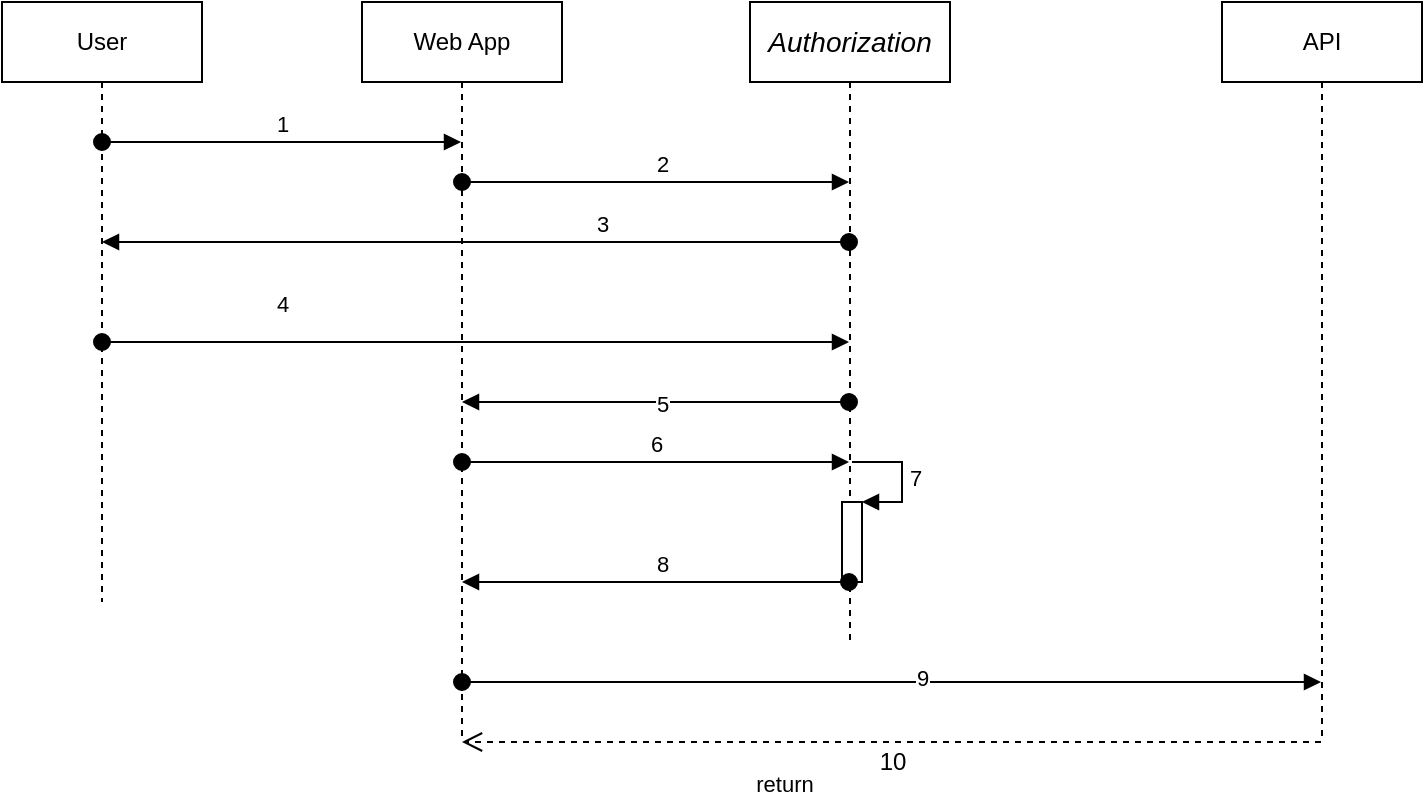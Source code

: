 <mxfile version="13.9.5" type="device"><diagram id="Yj9iPbVus5Bospuu0Pqf" name="Página-1"><mxGraphModel dx="868" dy="534" grid="1" gridSize="10" guides="1" tooltips="1" connect="1" arrows="1" fold="1" page="1" pageScale="1" pageWidth="827" pageHeight="1169" math="0" shadow="0"><root><mxCell id="0"/><mxCell id="1" parent="0"/><mxCell id="sLsSTGe6SAXWRnNQK--J-1" value="User" style="shape=umlLifeline;perimeter=lifelinePerimeter;whiteSpace=wrap;html=1;container=1;collapsible=0;recursiveResize=0;outlineConnect=0;" vertex="1" parent="1"><mxGeometry x="40" y="110" width="100" height="300" as="geometry"/></mxCell><mxCell id="sLsSTGe6SAXWRnNQK--J-5" value="1" style="html=1;verticalAlign=bottom;startArrow=oval;startFill=1;endArrow=block;startSize=8;" edge="1" parent="sLsSTGe6SAXWRnNQK--J-1" target="sLsSTGe6SAXWRnNQK--J-2"><mxGeometry width="60" relative="1" as="geometry"><mxPoint x="50" y="70" as="sourcePoint"/><mxPoint x="110" y="70" as="targetPoint"/></mxGeometry></mxCell><mxCell id="sLsSTGe6SAXWRnNQK--J-8" value="4" style="html=1;verticalAlign=bottom;startArrow=oval;startFill=1;endArrow=block;startSize=8;" edge="1" parent="sLsSTGe6SAXWRnNQK--J-1" target="sLsSTGe6SAXWRnNQK--J-3"><mxGeometry x="-0.518" y="10" width="60" relative="1" as="geometry"><mxPoint x="50" y="170" as="sourcePoint"/><mxPoint x="110" y="170" as="targetPoint"/><mxPoint as="offset"/></mxGeometry></mxCell><mxCell id="sLsSTGe6SAXWRnNQK--J-2" value="Web App" style="shape=umlLifeline;perimeter=lifelinePerimeter;whiteSpace=wrap;html=1;container=1;collapsible=0;recursiveResize=0;outlineConnect=0;" vertex="1" parent="1"><mxGeometry x="220" y="110" width="100" height="370" as="geometry"/></mxCell><mxCell id="sLsSTGe6SAXWRnNQK--J-3" value="&lt;span class=&quot;normaltextrun&quot;&gt;&lt;i&gt;&lt;span style=&quot;font-size: 10.5pt ; line-height: 110% ; font-family: &amp;#34;arial&amp;#34; , sans-serif&quot;&gt;Authorization&lt;/span&gt;&lt;/i&gt;&lt;/span&gt;" style="shape=umlLifeline;perimeter=lifelinePerimeter;whiteSpace=wrap;html=1;container=1;collapsible=0;recursiveResize=0;outlineConnect=0;" vertex="1" parent="1"><mxGeometry x="414" y="110" width="100" height="320" as="geometry"/></mxCell><mxCell id="sLsSTGe6SAXWRnNQK--J-15" value="" style="html=1;points=[];perimeter=orthogonalPerimeter;" vertex="1" parent="sLsSTGe6SAXWRnNQK--J-3"><mxGeometry x="46" y="250" width="10" height="40" as="geometry"/></mxCell><mxCell id="sLsSTGe6SAXWRnNQK--J-16" value="7" style="edgeStyle=orthogonalEdgeStyle;html=1;align=left;spacingLeft=2;endArrow=block;rounded=0;entryX=1;entryY=0;" edge="1" target="sLsSTGe6SAXWRnNQK--J-15" parent="sLsSTGe6SAXWRnNQK--J-3"><mxGeometry relative="1" as="geometry"><mxPoint x="51" y="230" as="sourcePoint"/><Array as="points"><mxPoint x="76" y="230"/></Array></mxGeometry></mxCell><mxCell id="sLsSTGe6SAXWRnNQK--J-4" value="API" style="shape=umlLifeline;perimeter=lifelinePerimeter;whiteSpace=wrap;html=1;container=1;collapsible=0;recursiveResize=0;outlineConnect=0;" vertex="1" parent="1"><mxGeometry x="650" y="110" width="100" height="370" as="geometry"/></mxCell><mxCell id="sLsSTGe6SAXWRnNQK--J-7" value="3" style="html=1;verticalAlign=bottom;startArrow=oval;startFill=1;endArrow=block;startSize=8;" edge="1" parent="1" source="sLsSTGe6SAXWRnNQK--J-3" target="sLsSTGe6SAXWRnNQK--J-1"><mxGeometry x="-0.34" width="60" relative="1" as="geometry"><mxPoint x="410" y="280" as="sourcePoint"/><mxPoint x="470" y="280" as="targetPoint"/><Array as="points"><mxPoint x="320" y="230"/></Array><mxPoint as="offset"/></mxGeometry></mxCell><mxCell id="sLsSTGe6SAXWRnNQK--J-6" value="2" style="html=1;verticalAlign=bottom;startArrow=oval;startFill=1;endArrow=block;startSize=8;" edge="1" parent="1" source="sLsSTGe6SAXWRnNQK--J-2" target="sLsSTGe6SAXWRnNQK--J-3"><mxGeometry x="0.036" width="60" relative="1" as="geometry"><mxPoint x="270" y="190" as="sourcePoint"/><mxPoint x="330" y="190" as="targetPoint"/><Array as="points"><mxPoint x="340" y="200"/></Array><mxPoint as="offset"/></mxGeometry></mxCell><mxCell id="sLsSTGe6SAXWRnNQK--J-10" value="5" style="html=1;verticalAlign=bottom;startArrow=oval;startFill=1;endArrow=block;startSize=8;" edge="1" parent="1" source="sLsSTGe6SAXWRnNQK--J-3" target="sLsSTGe6SAXWRnNQK--J-2"><mxGeometry x="-0.036" y="10" width="60" relative="1" as="geometry"><mxPoint x="410" y="280" as="sourcePoint"/><mxPoint x="470" y="280" as="targetPoint"/><Array as="points"><mxPoint x="370" y="310"/></Array><mxPoint as="offset"/></mxGeometry></mxCell><mxCell id="sLsSTGe6SAXWRnNQK--J-11" value="6" style="html=1;verticalAlign=bottom;startArrow=oval;startFill=1;endArrow=block;startSize=8;" edge="1" parent="1" source="sLsSTGe6SAXWRnNQK--J-2" target="sLsSTGe6SAXWRnNQK--J-3"><mxGeometry width="60" relative="1" as="geometry"><mxPoint x="400" y="360" as="sourcePoint"/><mxPoint x="470" y="280" as="targetPoint"/><Array as="points"><mxPoint x="300" y="340"/></Array></mxGeometry></mxCell><mxCell id="sLsSTGe6SAXWRnNQK--J-14" value="8" style="html=1;verticalAlign=bottom;startArrow=oval;startFill=1;endArrow=block;startSize=8;" edge="1" parent="1" source="sLsSTGe6SAXWRnNQK--J-3" target="sLsSTGe6SAXWRnNQK--J-2"><mxGeometry x="-0.036" width="60" relative="1" as="geometry"><mxPoint x="410" y="280" as="sourcePoint"/><mxPoint x="470" y="280" as="targetPoint"/><Array as="points"><mxPoint x="390" y="400"/><mxPoint x="360" y="400"/></Array><mxPoint as="offset"/></mxGeometry></mxCell><mxCell id="sLsSTGe6SAXWRnNQK--J-17" value="" style="html=1;verticalAlign=bottom;startArrow=oval;startFill=1;endArrow=block;startSize=8;" edge="1" parent="1" source="sLsSTGe6SAXWRnNQK--J-2" target="sLsSTGe6SAXWRnNQK--J-4"><mxGeometry width="60" relative="1" as="geometry"><mxPoint x="410" y="280" as="sourcePoint"/><mxPoint x="570" y="360" as="targetPoint"/><Array as="points"><mxPoint x="580" y="450"/></Array></mxGeometry></mxCell><mxCell id="sLsSTGe6SAXWRnNQK--J-18" value="9" style="edgeLabel;html=1;align=center;verticalAlign=middle;resizable=0;points=[];" vertex="1" connectable="0" parent="sLsSTGe6SAXWRnNQK--J-17"><mxGeometry x="0.072" y="2" relative="1" as="geometry"><mxPoint as="offset"/></mxGeometry></mxCell><mxCell id="sLsSTGe6SAXWRnNQK--J-19" value="return" style="html=1;verticalAlign=bottom;endArrow=open;dashed=1;endSize=8;" edge="1" parent="1" source="sLsSTGe6SAXWRnNQK--J-4" target="sLsSTGe6SAXWRnNQK--J-2"><mxGeometry x="0.254" y="30" relative="1" as="geometry"><mxPoint x="480" y="280" as="sourcePoint"/><mxPoint x="400" y="280" as="targetPoint"/><Array as="points"><mxPoint x="540" y="480"/></Array><mxPoint x="1" as="offset"/></mxGeometry></mxCell><mxCell id="sLsSTGe6SAXWRnNQK--J-20" value="10" style="text;html=1;align=center;verticalAlign=middle;resizable=0;points=[];autosize=1;" vertex="1" parent="1"><mxGeometry x="470" y="480" width="30" height="20" as="geometry"/></mxCell></root></mxGraphModel></diagram></mxfile>